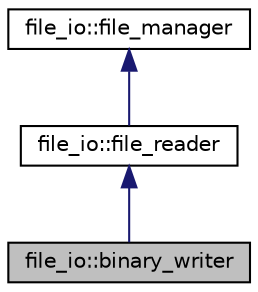 digraph "file_io::binary_writer"
{
 // LATEX_PDF_SIZE
  edge [fontname="Helvetica",fontsize="10",labelfontname="Helvetica",labelfontsize="10"];
  node [fontname="Helvetica",fontsize="10",shape=record];
  Node1 [label="file_io::binary_writer",height=0.2,width=0.4,color="black", fillcolor="grey75", style="filled", fontcolor="black",tooltip="Defines a mechanism for writing binary files."];
  Node2 -> Node1 [dir="back",color="midnightblue",fontsize="10",style="solid",fontname="Helvetica"];
  Node2 [label="file_io::file_reader",height=0.2,width=0.4,color="black", fillcolor="white", style="filled",URL="$structfile__io_1_1file__reader.html",tooltip="Defines a mechanism for reading files."];
  Node3 -> Node2 [dir="back",color="midnightblue",fontsize="10",style="solid",fontname="Helvetica"];
  Node3 [label="file_io::file_manager",height=0.2,width=0.4,color="black", fillcolor="white", style="filled",URL="$structfile__io_1_1file__manager.html",tooltip="Defines a base type for managint file I/O."];
}
